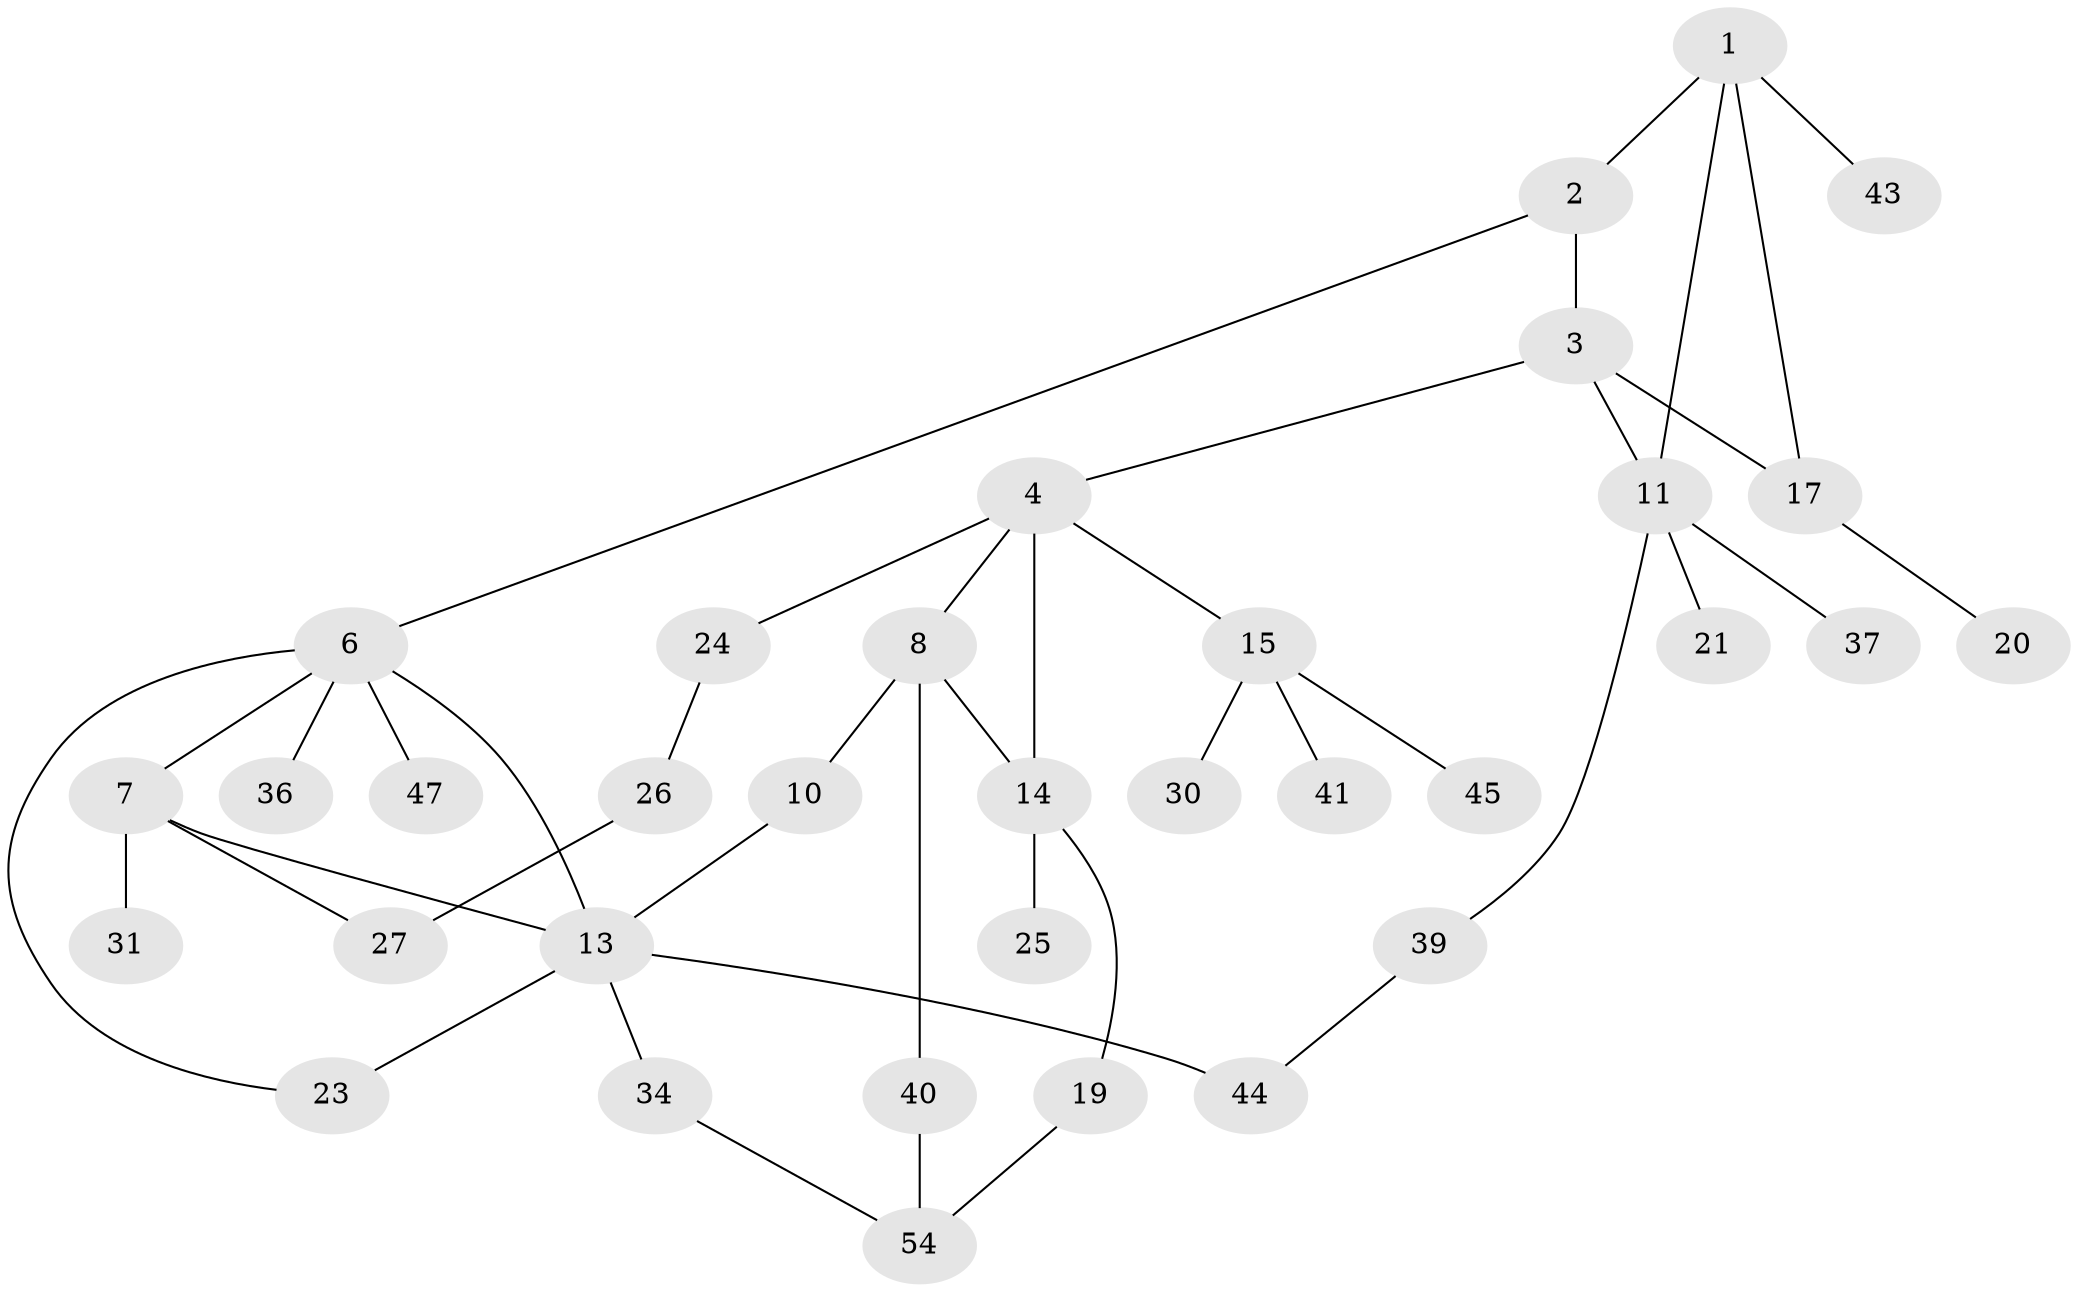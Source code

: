 // Generated by graph-tools (version 1.1) at 2025/51/02/27/25 19:51:39]
// undirected, 34 vertices, 43 edges
graph export_dot {
graph [start="1"]
  node [color=gray90,style=filled];
  1 [super="+5"];
  2;
  3 [super="+12"];
  4 [super="+9"];
  6 [super="+22"];
  7 [super="+28"];
  8 [super="+32"];
  10 [super="+48"];
  11 [super="+52"];
  13 [super="+16"];
  14 [super="+38"];
  15 [super="+18"];
  17 [super="+53"];
  19 [super="+42"];
  20 [super="+50"];
  21 [super="+29"];
  23;
  24 [super="+33"];
  25;
  26 [super="+35"];
  27 [super="+46"];
  30;
  31;
  34 [super="+51"];
  36;
  37;
  39;
  40;
  41 [super="+49"];
  43;
  44 [super="+55"];
  45;
  47;
  54;
  1 -- 2;
  1 -- 17;
  1 -- 11;
  1 -- 43;
  2 -- 3;
  2 -- 6;
  3 -- 4;
  3 -- 17;
  3 -- 11;
  4 -- 8;
  4 -- 14;
  4 -- 24;
  4 -- 15;
  6 -- 7;
  6 -- 36;
  6 -- 47;
  6 -- 23;
  6 -- 13;
  7 -- 13;
  7 -- 31;
  7 -- 27;
  8 -- 10 [weight=2];
  8 -- 40;
  8 -- 14;
  10 -- 13;
  11 -- 21;
  11 -- 37;
  11 -- 39;
  13 -- 23;
  13 -- 34;
  13 -- 44;
  14 -- 19;
  14 -- 25;
  15 -- 45;
  15 -- 41;
  15 -- 30;
  17 -- 20;
  19 -- 54;
  24 -- 26;
  26 -- 27;
  34 -- 54;
  39 -- 44;
  40 -- 54;
}
